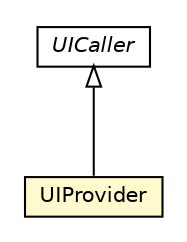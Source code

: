 #!/usr/local/bin/dot
#
# Class diagram 
# Generated by UMLGraph version R5_6-24-gf6e263 (http://www.umlgraph.org/)
#

digraph G {
	edge [fontname="Helvetica",fontsize=10,labelfontname="Helvetica",labelfontsize=10];
	node [fontname="Helvetica",fontsize=10,shape=plaintext];
	nodesep=0.25;
	ranksep=0.5;
	// org.universAAL.middleware.ui.UICaller
	c8255101 [label=<<table title="org.universAAL.middleware.ui.UICaller" border="0" cellborder="1" cellspacing="0" cellpadding="2" port="p" href="../../../middleware/ui/UICaller.html">
		<tr><td><table border="0" cellspacing="0" cellpadding="1">
<tr><td align="center" balign="center"><font face="Helvetica-Oblique"> UICaller </font></td></tr>
		</table></td></tr>
		</table>>, URL="../../../middleware/ui/UICaller.html", fontname="Helvetica", fontcolor="black", fontsize=10.0];
	// org.universAAL.samples.lighting.uiclient.UIProvider
	c8257044 [label=<<table title="org.universAAL.samples.lighting.uiclient.UIProvider" border="0" cellborder="1" cellspacing="0" cellpadding="2" port="p" bgcolor="lemonChiffon" href="./UIProvider.html">
		<tr><td><table border="0" cellspacing="0" cellpadding="1">
<tr><td align="center" balign="center"> UIProvider </td></tr>
		</table></td></tr>
		</table>>, URL="./UIProvider.html", fontname="Helvetica", fontcolor="black", fontsize=10.0];
	//org.universAAL.samples.lighting.uiclient.UIProvider extends org.universAAL.middleware.ui.UICaller
	c8255101:p -> c8257044:p [dir=back,arrowtail=empty];
}


